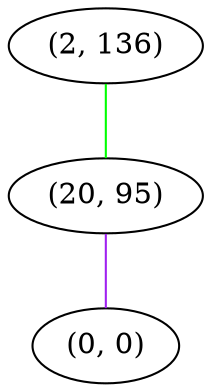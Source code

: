 graph "" {
"(2, 136)";
"(20, 95)";
"(0, 0)";
"(2, 136)" -- "(20, 95)"  [color=green, key=0, weight=2];
"(20, 95)" -- "(0, 0)"  [color=purple, key=0, weight=4];
}
